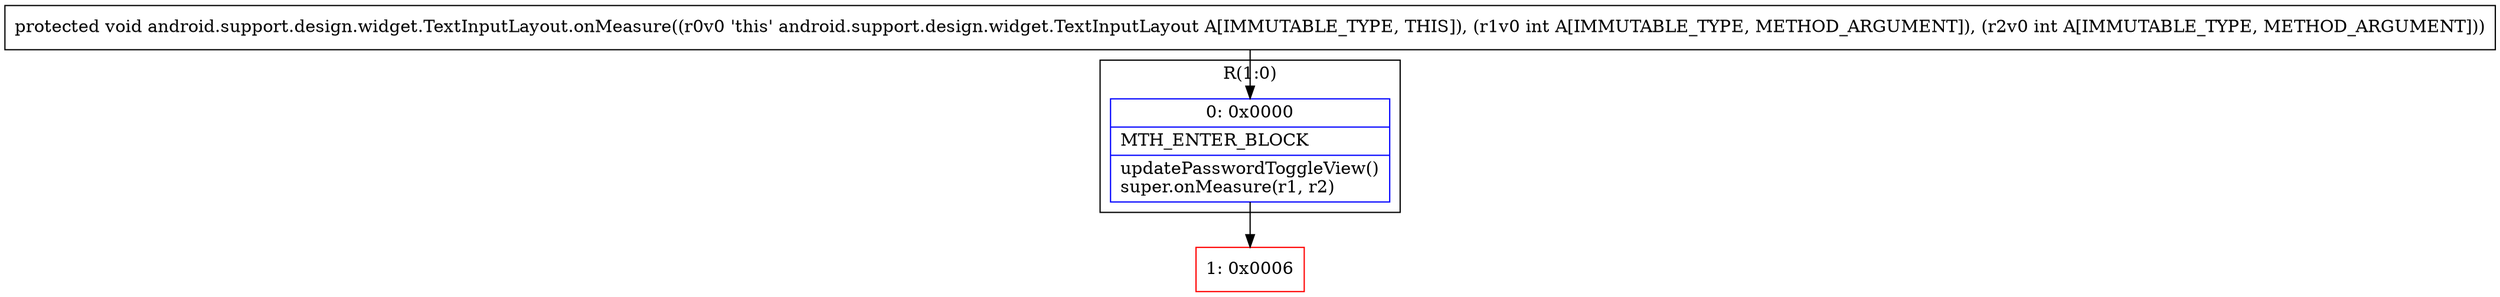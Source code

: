 digraph "CFG forandroid.support.design.widget.TextInputLayout.onMeasure(II)V" {
subgraph cluster_Region_1369281435 {
label = "R(1:0)";
node [shape=record,color=blue];
Node_0 [shape=record,label="{0\:\ 0x0000|MTH_ENTER_BLOCK\l|updatePasswordToggleView()\lsuper.onMeasure(r1, r2)\l}"];
}
Node_1 [shape=record,color=red,label="{1\:\ 0x0006}"];
MethodNode[shape=record,label="{protected void android.support.design.widget.TextInputLayout.onMeasure((r0v0 'this' android.support.design.widget.TextInputLayout A[IMMUTABLE_TYPE, THIS]), (r1v0 int A[IMMUTABLE_TYPE, METHOD_ARGUMENT]), (r2v0 int A[IMMUTABLE_TYPE, METHOD_ARGUMENT])) }"];
MethodNode -> Node_0;
Node_0 -> Node_1;
}

